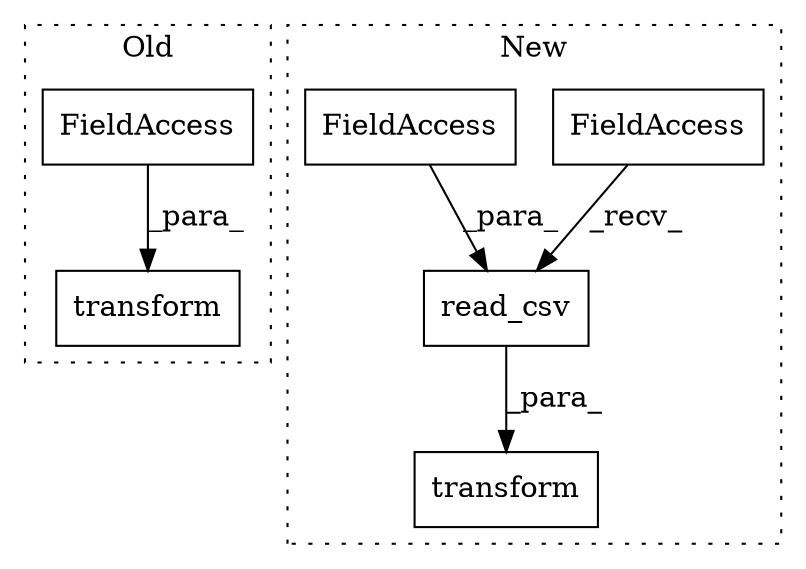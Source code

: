 digraph G {
subgraph cluster0 {
1 [label="transform" a="32" s="12119,12130" l="10,1" shape="box"];
5 [label="FieldAccess" a="22" s="12129" l="1" shape="box"];
label = "Old";
style="dotted";
}
subgraph cluster1 {
2 [label="read_csv" a="32" s="12165,12194" l="9,1" shape="box"];
3 [label="transform" a="32" s="12148,12195" l="10,1" shape="box"];
4 [label="FieldAccess" a="22" s="12158" l="6" shape="box"];
6 [label="FieldAccess" a="22" s="12174" l="20" shape="box"];
label = "New";
style="dotted";
}
2 -> 3 [label="_para_"];
4 -> 2 [label="_recv_"];
5 -> 1 [label="_para_"];
6 -> 2 [label="_para_"];
}